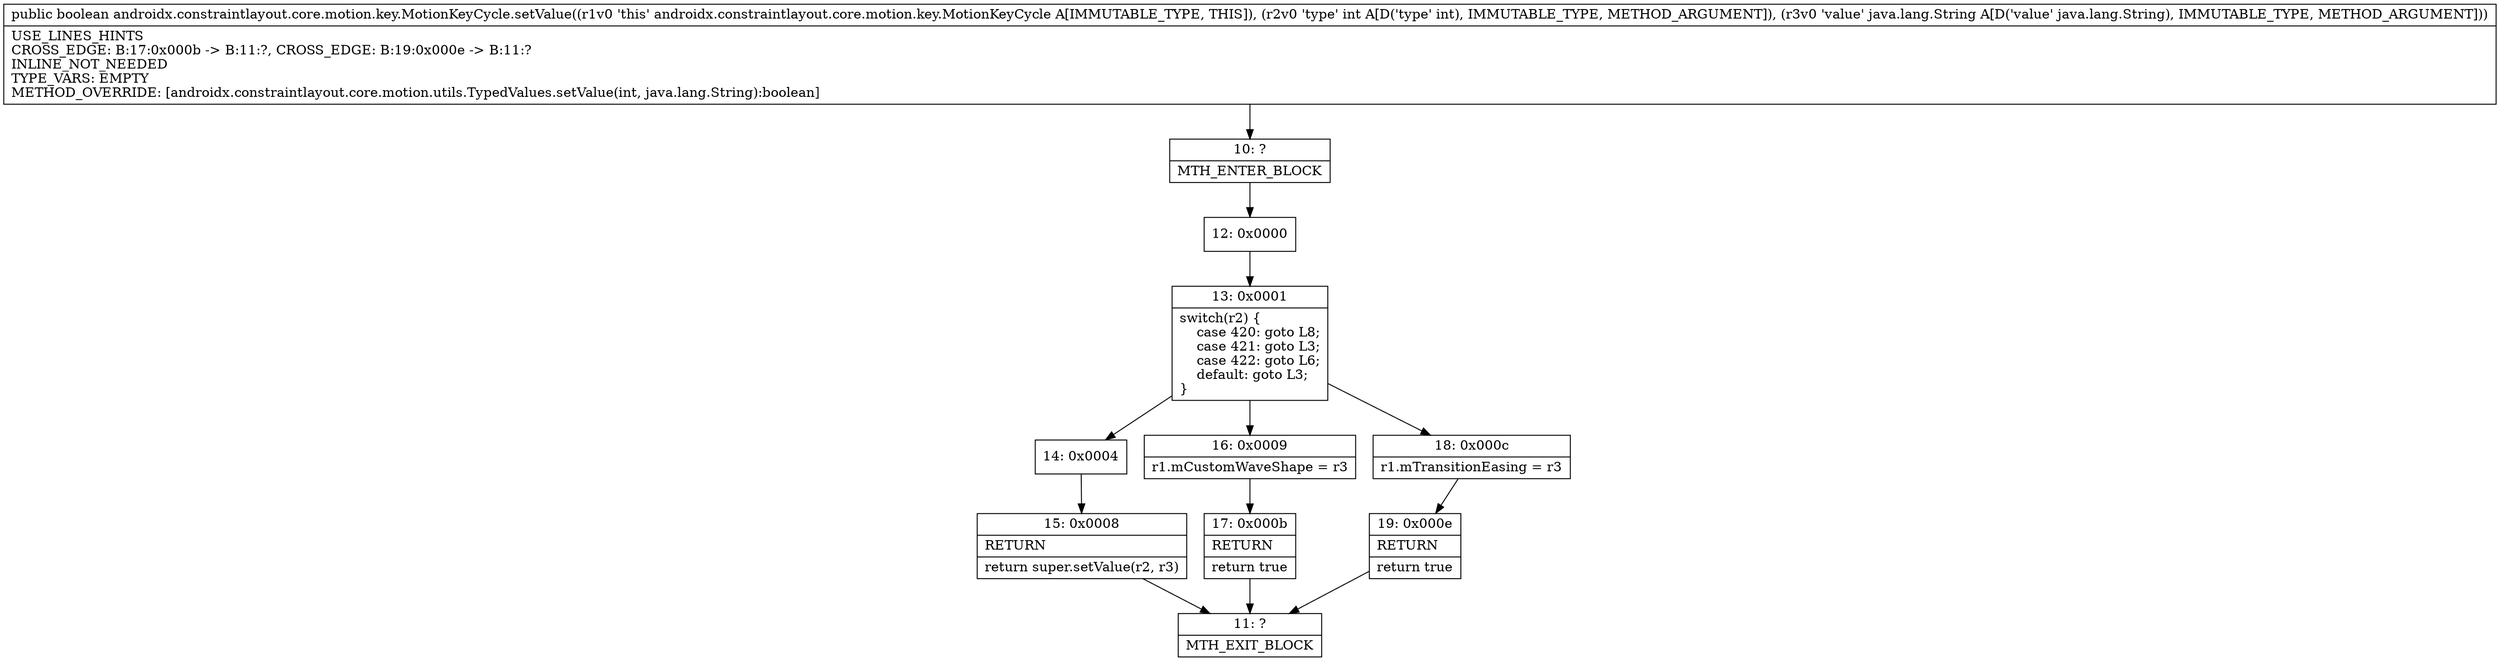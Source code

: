 digraph "CFG forandroidx.constraintlayout.core.motion.key.MotionKeyCycle.setValue(ILjava\/lang\/String;)Z" {
Node_10 [shape=record,label="{10\:\ ?|MTH_ENTER_BLOCK\l}"];
Node_12 [shape=record,label="{12\:\ 0x0000}"];
Node_13 [shape=record,label="{13\:\ 0x0001|switch(r2) \{\l    case 420: goto L8;\l    case 421: goto L3;\l    case 422: goto L6;\l    default: goto L3;\l\}\l}"];
Node_14 [shape=record,label="{14\:\ 0x0004}"];
Node_15 [shape=record,label="{15\:\ 0x0008|RETURN\l|return super.setValue(r2, r3)\l}"];
Node_11 [shape=record,label="{11\:\ ?|MTH_EXIT_BLOCK\l}"];
Node_16 [shape=record,label="{16\:\ 0x0009|r1.mCustomWaveShape = r3\l}"];
Node_17 [shape=record,label="{17\:\ 0x000b|RETURN\l|return true\l}"];
Node_18 [shape=record,label="{18\:\ 0x000c|r1.mTransitionEasing = r3\l}"];
Node_19 [shape=record,label="{19\:\ 0x000e|RETURN\l|return true\l}"];
MethodNode[shape=record,label="{public boolean androidx.constraintlayout.core.motion.key.MotionKeyCycle.setValue((r1v0 'this' androidx.constraintlayout.core.motion.key.MotionKeyCycle A[IMMUTABLE_TYPE, THIS]), (r2v0 'type' int A[D('type' int), IMMUTABLE_TYPE, METHOD_ARGUMENT]), (r3v0 'value' java.lang.String A[D('value' java.lang.String), IMMUTABLE_TYPE, METHOD_ARGUMENT]))  | USE_LINES_HINTS\lCROSS_EDGE: B:17:0x000b \-\> B:11:?, CROSS_EDGE: B:19:0x000e \-\> B:11:?\lINLINE_NOT_NEEDED\lTYPE_VARS: EMPTY\lMETHOD_OVERRIDE: [androidx.constraintlayout.core.motion.utils.TypedValues.setValue(int, java.lang.String):boolean]\l}"];
MethodNode -> Node_10;Node_10 -> Node_12;
Node_12 -> Node_13;
Node_13 -> Node_14;
Node_13 -> Node_16;
Node_13 -> Node_18;
Node_14 -> Node_15;
Node_15 -> Node_11;
Node_16 -> Node_17;
Node_17 -> Node_11;
Node_18 -> Node_19;
Node_19 -> Node_11;
}

